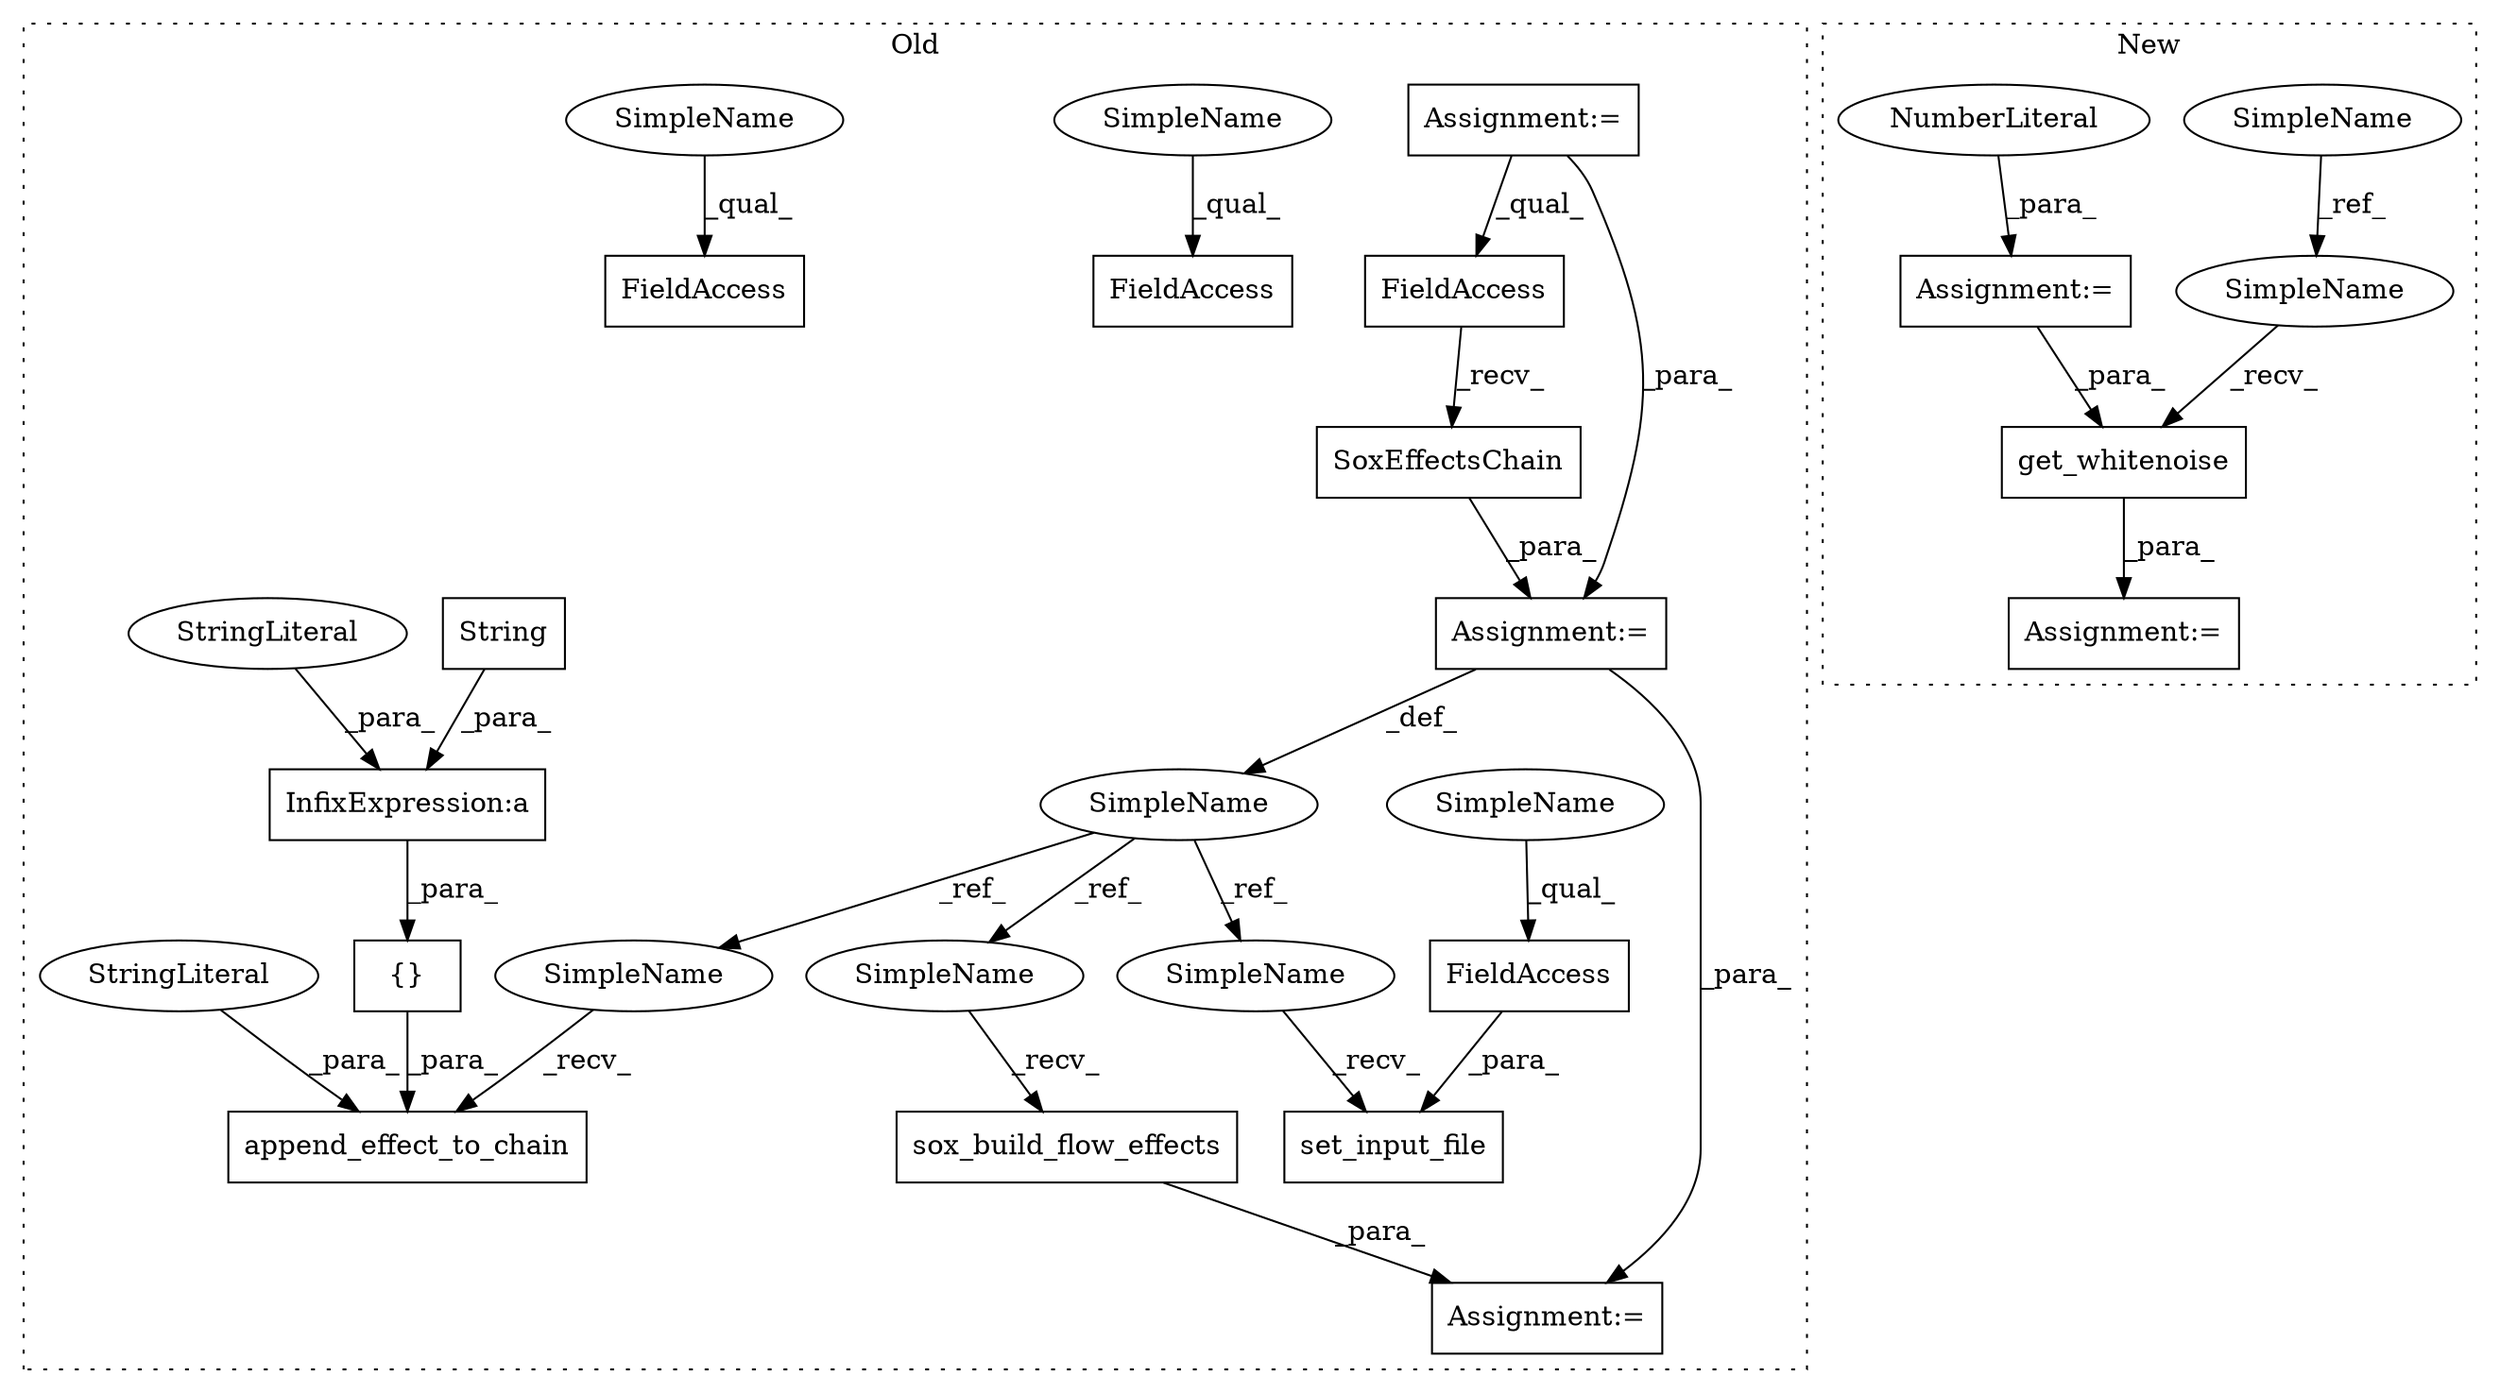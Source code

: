 digraph G {
subgraph cluster0 {
1 [label="sox_build_flow_effects" a="32" s="10283" l="24" shape="box"];
3 [label="SimpleName" a="42" s="10062" l="1" shape="ellipse"];
4 [label="set_input_file" a="32" s="10112,10146" l="15,1" shape="box"];
5 [label="FieldAccess" a="22" s="10127" l="19" shape="box"];
7 [label="FieldAccess" a="22" s="10385" l="22" shape="box"];
8 [label="SoxEffectsChain" a="32" s="10087" l="17" shape="box"];
9 [label="FieldAccess" a="22" s="10064" l="22" shape="box"];
10 [label="Assignment:=" a="7" s="10279" l="2" shape="box"];
11 [label="Assignment:=" a="7" s="9971" l="10" shape="box"];
13 [label="Assignment:=" a="7" s="10063" l="1" shape="box"];
14 [label="FieldAccess" a="22" s="10365" l="19" shape="box"];
17 [label="append_effect_to_chain" a="32" s="10155,10233" l="23,1" shape="box"];
18 [label="StringLiteral" a="45" s="10178" l="8" shape="ellipse"];
19 [label="{}" a="4" s="10196,10232" l="1,1" shape="box"];
20 [label="InfixExpression:a" a="27" s="10225" l="3" shape="box"];
21 [label="String" a="32" s="10216,10224" l="7,1" shape="box"];
22 [label="StringLiteral" a="45" s="10228" l="3" shape="ellipse"];
24 [label="SimpleName" a="42" s="10153" l="1" shape="ellipse"];
25 [label="SimpleName" a="42" s="10281" l="1" shape="ellipse"];
26 [label="SimpleName" a="42" s="10110" l="1" shape="ellipse"];
27 [label="SimpleName" a="42" s="10385" l="4" shape="ellipse"];
28 [label="SimpleName" a="42" s="10365" l="4" shape="ellipse"];
29 [label="SimpleName" a="42" s="10127" l="4" shape="ellipse"];
label = "Old";
style="dotted";
}
subgraph cluster1 {
2 [label="get_whitenoise" a="32" s="6286,6312" l="15,1" shape="box"];
6 [label="SimpleName" a="42" s="6057" l="4" shape="ellipse"];
12 [label="Assignment:=" a="7" s="6279" l="2" shape="box"];
15 [label="Assignment:=" a="7" s="6242" l="1" shape="box"];
16 [label="NumberLiteral" a="34" s="6243" l="4" shape="ellipse"];
23 [label="SimpleName" a="42" s="6281" l="4" shape="ellipse"];
label = "New";
style="dotted";
}
1 -> 10 [label="_para_"];
2 -> 12 [label="_para_"];
3 -> 26 [label="_ref_"];
3 -> 24 [label="_ref_"];
3 -> 25 [label="_ref_"];
5 -> 4 [label="_para_"];
6 -> 23 [label="_ref_"];
8 -> 13 [label="_para_"];
9 -> 8 [label="_recv_"];
11 -> 13 [label="_para_"];
11 -> 9 [label="_qual_"];
13 -> 3 [label="_def_"];
13 -> 10 [label="_para_"];
15 -> 2 [label="_para_"];
16 -> 15 [label="_para_"];
18 -> 17 [label="_para_"];
19 -> 17 [label="_para_"];
20 -> 19 [label="_para_"];
21 -> 20 [label="_para_"];
22 -> 20 [label="_para_"];
23 -> 2 [label="_recv_"];
24 -> 17 [label="_recv_"];
25 -> 1 [label="_recv_"];
26 -> 4 [label="_recv_"];
27 -> 7 [label="_qual_"];
28 -> 14 [label="_qual_"];
29 -> 5 [label="_qual_"];
}
